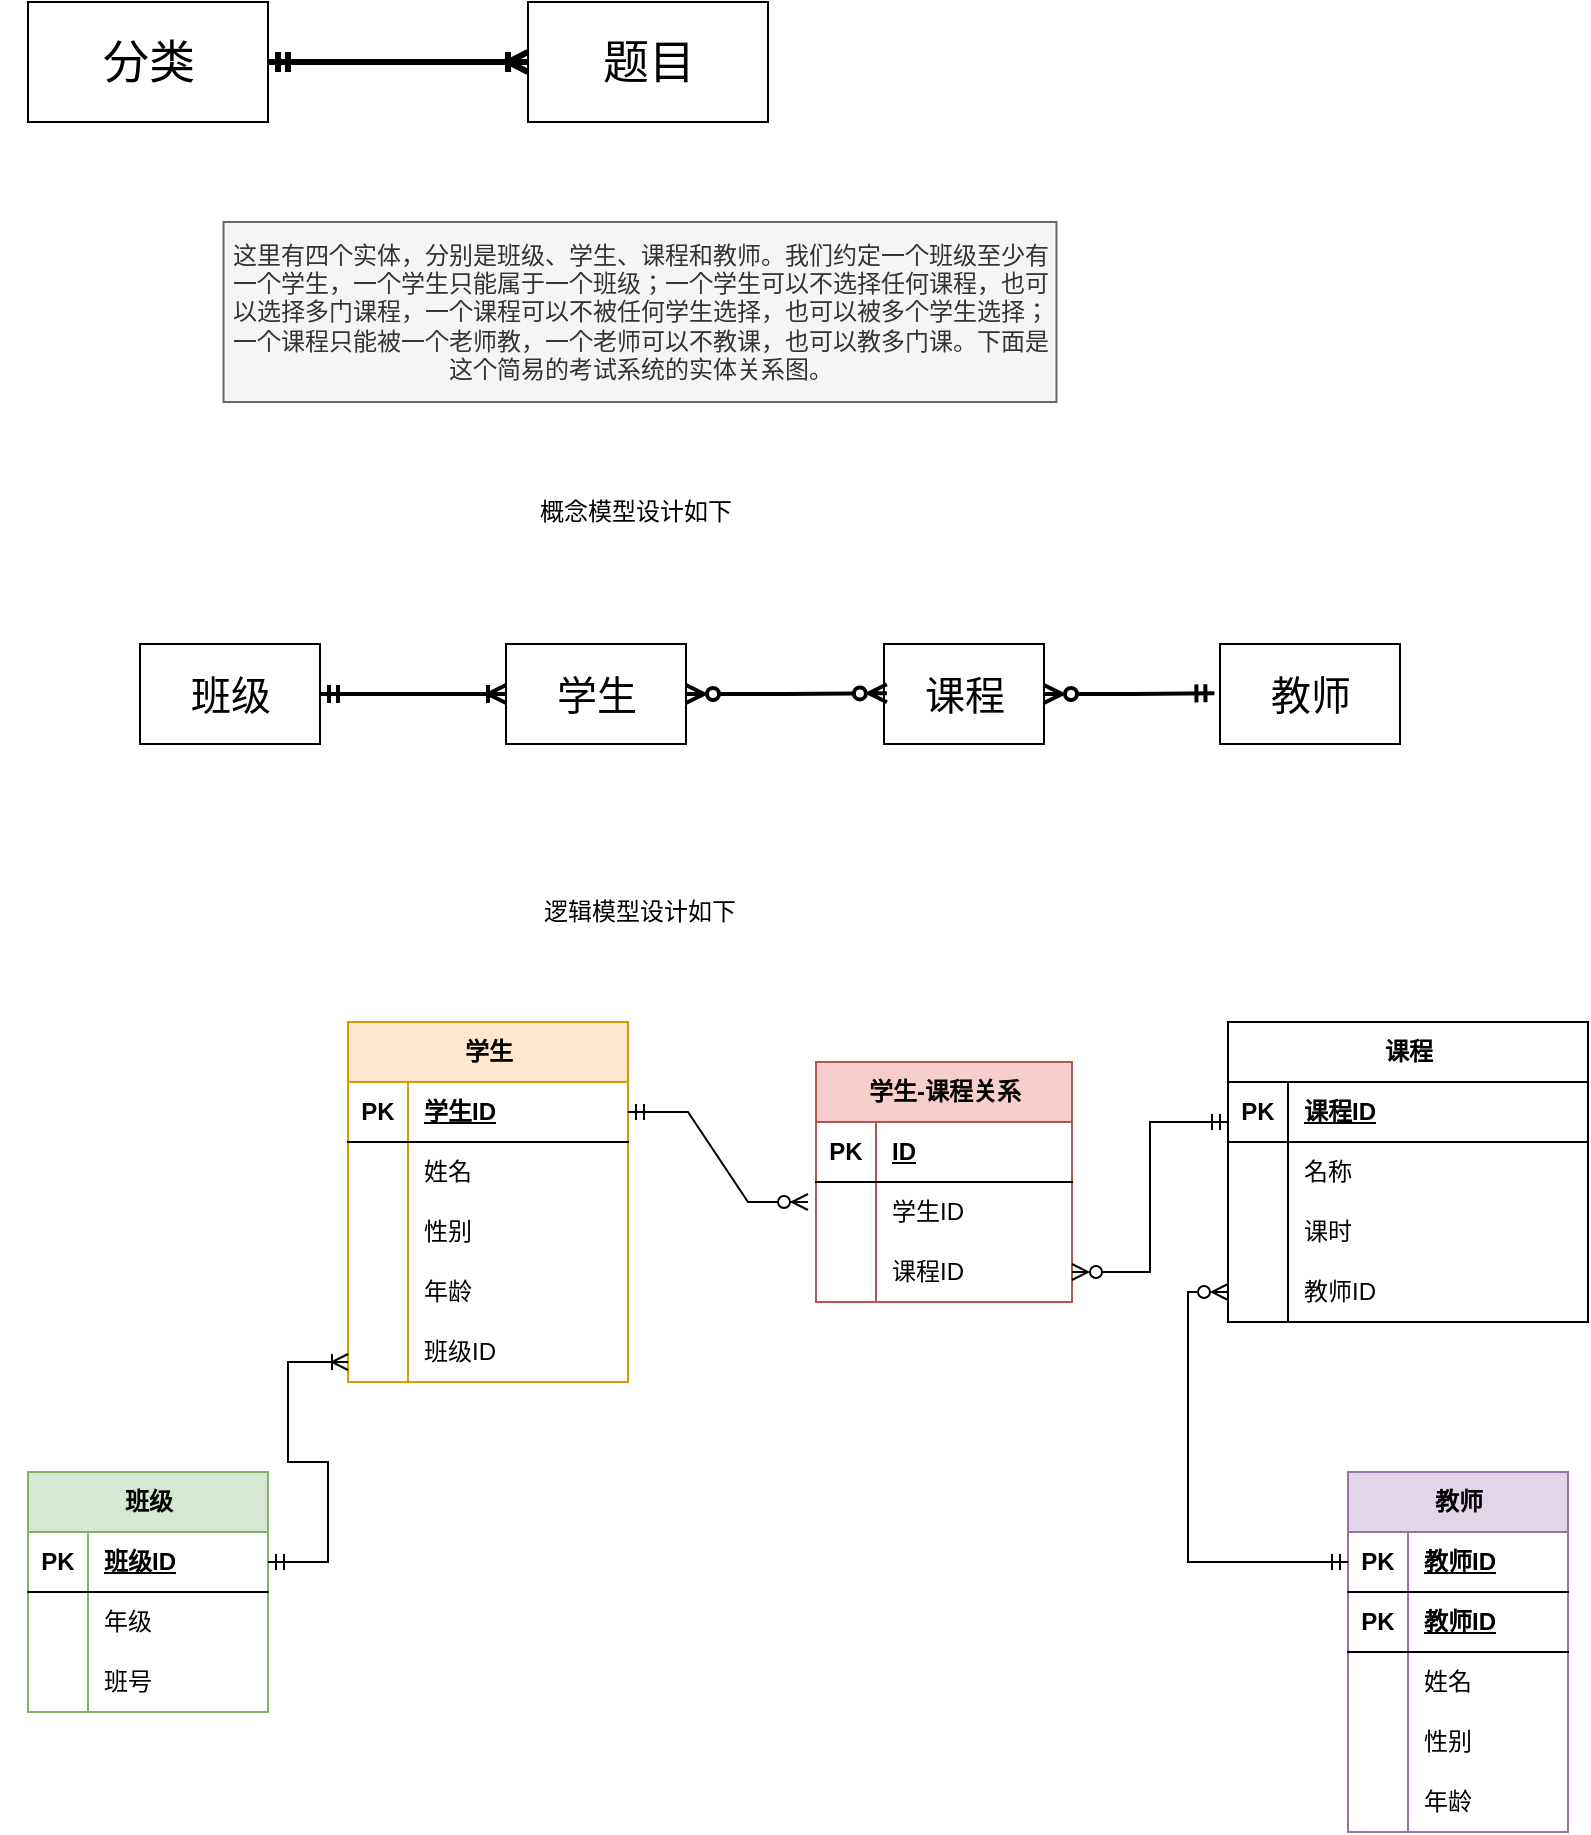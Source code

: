 <mxfile version="28.2.8">
  <diagram name="第 1 页" id="Yhu3xetQBVU9a3tROcGL">
    <mxGraphModel dx="1042" dy="562" grid="1" gridSize="10" guides="1" tooltips="1" connect="1" arrows="1" fold="1" page="1" pageScale="1" pageWidth="827" pageHeight="1169" math="0" shadow="0">
      <root>
        <mxCell id="0" />
        <mxCell id="1" parent="0" />
        <mxCell id="HapbkWzfYnDLP8G77Lei-10" value="&lt;font style=&quot;font-size: 23px;&quot;&gt;分类&lt;/font&gt;" style="verticalLabelPosition=middle;verticalAlign=middle;html=1;shape=mxgraph.basic.rect;fillColor2=none;strokeWidth=1;size=20;indent=5;labelPosition=center;align=center;" parent="1" vertex="1">
          <mxGeometry x="24" y="10" width="120" height="60" as="geometry" />
        </mxCell>
        <mxCell id="HapbkWzfYnDLP8G77Lei-11" value="&lt;font style=&quot;font-size: 23px;&quot;&gt;题目&lt;/font&gt;" style="verticalLabelPosition=middle;verticalAlign=middle;html=1;shape=mxgraph.basic.rect;fillColor2=none;strokeWidth=1;size=20;indent=5;labelPosition=center;align=center;" parent="1" vertex="1">
          <mxGeometry x="274" y="10" width="120" height="60" as="geometry" />
        </mxCell>
        <mxCell id="HapbkWzfYnDLP8G77Lei-12" style="edgeStyle=orthogonalEdgeStyle;rounded=0;orthogonalLoop=1;jettySize=auto;html=1;endArrow=ERoneToMany;endFill=0;startArrow=ERmandOne;startFill=0;strokeWidth=3;" parent="1" source="HapbkWzfYnDLP8G77Lei-10" edge="1">
          <mxGeometry relative="1" as="geometry">
            <mxPoint x="274" y="40" as="targetPoint" />
          </mxGeometry>
        </mxCell>
        <mxCell id="9ZPH2fW1uhlSwfgboOHO-2" value="" style="group" parent="1" vertex="1" connectable="0">
          <mxGeometry x="10" y="120" width="640" height="180" as="geometry" />
        </mxCell>
        <mxCell id="9ZPH2fW1uhlSwfgboOHO-1" value="&lt;div style=&quot;--en-clipboard:true;--en-pm-slice:1 1 [&amp;quot;blockquote&amp;quot;,null];&quot;&gt;这里有四个实体，分别是班级、学生、课程和教师。我们约定一个班级至少有一个学生，一个学生只能属于一个班级；一个学生可以不选择任何课程，也可以选择多门课程，一个课程可以不被任何学生选择，也可以被多个学生选择；一个课程只能被一个老师教，一个老师可以不教课，也可以教多门课。下面是这个简易的考试系统的实体关系图。&lt;/div&gt;" style="text;html=1;align=center;verticalAlign=middle;whiteSpace=wrap;rounded=0;fillColor=#f5f5f5;fontColor=#333333;strokeColor=#666666;" parent="9ZPH2fW1uhlSwfgboOHO-2" vertex="1">
          <mxGeometry x="111.746" width="416.508" height="90.0" as="geometry" />
        </mxCell>
        <mxCell id="ruaAY6mXgwc0nzAzff4a-1" value="概念模型设计如下" style="text;html=1;whiteSpace=wrap;strokeColor=none;fillColor=none;align=center;verticalAlign=middle;rounded=0;" vertex="1" parent="9ZPH2fW1uhlSwfgboOHO-2">
          <mxGeometry x="228" y="130" width="180" height="30" as="geometry" />
        </mxCell>
        <mxCell id="9ZPH2fW1uhlSwfgboOHO-3" value="" style="group" parent="1" vertex="1" connectable="0">
          <mxGeometry x="24" y="520" width="780" height="405" as="geometry" />
        </mxCell>
        <mxCell id="HapbkWzfYnDLP8G77Lei-13" value="班级" style="shape=table;startSize=30;container=1;collapsible=1;childLayout=tableLayout;fixedRows=1;rowLines=0;fontStyle=1;align=center;resizeLast=1;html=1;fillColor=#d5e8d4;strokeColor=#82b366;" parent="9ZPH2fW1uhlSwfgboOHO-3" vertex="1">
          <mxGeometry y="225" width="120" height="120" as="geometry">
            <mxRectangle x="20" y="410" width="60" height="30" as="alternateBounds" />
          </mxGeometry>
        </mxCell>
        <mxCell id="HapbkWzfYnDLP8G77Lei-14" value="" style="shape=tableRow;horizontal=0;startSize=0;swimlaneHead=0;swimlaneBody=0;fillColor=none;collapsible=0;dropTarget=0;points=[[0,0.5],[1,0.5]];portConstraint=eastwest;top=0;left=0;right=0;bottom=1;" parent="HapbkWzfYnDLP8G77Lei-13" vertex="1">
          <mxGeometry y="30" width="120" height="30" as="geometry" />
        </mxCell>
        <mxCell id="HapbkWzfYnDLP8G77Lei-15" value="PK" style="shape=partialRectangle;connectable=0;fillColor=none;top=0;left=0;bottom=0;right=0;fontStyle=1;overflow=hidden;whiteSpace=wrap;html=1;" parent="HapbkWzfYnDLP8G77Lei-14" vertex="1">
          <mxGeometry width="30" height="30" as="geometry">
            <mxRectangle width="30" height="30" as="alternateBounds" />
          </mxGeometry>
        </mxCell>
        <mxCell id="HapbkWzfYnDLP8G77Lei-16" value="班级ID" style="shape=partialRectangle;connectable=0;fillColor=none;top=0;left=0;bottom=0;right=0;align=left;spacingLeft=6;fontStyle=5;overflow=hidden;whiteSpace=wrap;html=1;" parent="HapbkWzfYnDLP8G77Lei-14" vertex="1">
          <mxGeometry x="30" width="90" height="30" as="geometry">
            <mxRectangle width="90" height="30" as="alternateBounds" />
          </mxGeometry>
        </mxCell>
        <mxCell id="HapbkWzfYnDLP8G77Lei-17" value="" style="shape=tableRow;horizontal=0;startSize=0;swimlaneHead=0;swimlaneBody=0;fillColor=none;collapsible=0;dropTarget=0;points=[[0,0.5],[1,0.5]];portConstraint=eastwest;top=0;left=0;right=0;bottom=0;" parent="HapbkWzfYnDLP8G77Lei-13" vertex="1">
          <mxGeometry y="60" width="120" height="30" as="geometry" />
        </mxCell>
        <mxCell id="HapbkWzfYnDLP8G77Lei-18" value="" style="shape=partialRectangle;connectable=0;fillColor=none;top=0;left=0;bottom=0;right=0;editable=1;overflow=hidden;whiteSpace=wrap;html=1;" parent="HapbkWzfYnDLP8G77Lei-17" vertex="1">
          <mxGeometry width="30" height="30" as="geometry">
            <mxRectangle width="30" height="30" as="alternateBounds" />
          </mxGeometry>
        </mxCell>
        <mxCell id="HapbkWzfYnDLP8G77Lei-19" value="年级" style="shape=partialRectangle;connectable=0;fillColor=none;top=0;left=0;bottom=0;right=0;align=left;spacingLeft=6;overflow=hidden;whiteSpace=wrap;html=1;" parent="HapbkWzfYnDLP8G77Lei-17" vertex="1">
          <mxGeometry x="30" width="90" height="30" as="geometry">
            <mxRectangle width="90" height="30" as="alternateBounds" />
          </mxGeometry>
        </mxCell>
        <mxCell id="HapbkWzfYnDLP8G77Lei-26" style="shape=tableRow;horizontal=0;startSize=0;swimlaneHead=0;swimlaneBody=0;fillColor=none;collapsible=0;dropTarget=0;points=[[0,0.5],[1,0.5]];portConstraint=eastwest;top=0;left=0;right=0;bottom=0;" parent="HapbkWzfYnDLP8G77Lei-13" vertex="1">
          <mxGeometry y="90" width="120" height="30" as="geometry" />
        </mxCell>
        <mxCell id="HapbkWzfYnDLP8G77Lei-27" style="shape=partialRectangle;connectable=0;fillColor=none;top=0;left=0;bottom=0;right=0;editable=1;overflow=hidden;whiteSpace=wrap;html=1;" parent="HapbkWzfYnDLP8G77Lei-26" vertex="1">
          <mxGeometry width="30" height="30" as="geometry">
            <mxRectangle width="30" height="30" as="alternateBounds" />
          </mxGeometry>
        </mxCell>
        <mxCell id="HapbkWzfYnDLP8G77Lei-28" value="班号" style="shape=partialRectangle;connectable=0;fillColor=none;top=0;left=0;bottom=0;right=0;align=left;spacingLeft=6;overflow=hidden;whiteSpace=wrap;html=1;" parent="HapbkWzfYnDLP8G77Lei-26" vertex="1">
          <mxGeometry x="30" width="90" height="30" as="geometry">
            <mxRectangle width="90" height="30" as="alternateBounds" />
          </mxGeometry>
        </mxCell>
        <mxCell id="HapbkWzfYnDLP8G77Lei-29" value="学生" style="shape=table;startSize=30;container=1;collapsible=1;childLayout=tableLayout;fixedRows=1;rowLines=0;fontStyle=1;align=center;resizeLast=1;html=1;fillColor=#ffe6cc;strokeColor=#d79b00;" parent="9ZPH2fW1uhlSwfgboOHO-3" vertex="1">
          <mxGeometry x="160" width="140" height="180" as="geometry" />
        </mxCell>
        <mxCell id="HapbkWzfYnDLP8G77Lei-30" value="" style="shape=tableRow;horizontal=0;startSize=0;swimlaneHead=0;swimlaneBody=0;fillColor=none;collapsible=0;dropTarget=0;points=[[0,0.5],[1,0.5]];portConstraint=eastwest;top=0;left=0;right=0;bottom=1;" parent="HapbkWzfYnDLP8G77Lei-29" vertex="1">
          <mxGeometry y="30" width="140" height="30" as="geometry" />
        </mxCell>
        <mxCell id="HapbkWzfYnDLP8G77Lei-31" value="PK" style="shape=partialRectangle;connectable=0;fillColor=none;top=0;left=0;bottom=0;right=0;fontStyle=1;overflow=hidden;whiteSpace=wrap;html=1;" parent="HapbkWzfYnDLP8G77Lei-30" vertex="1">
          <mxGeometry width="30" height="30" as="geometry">
            <mxRectangle width="30" height="30" as="alternateBounds" />
          </mxGeometry>
        </mxCell>
        <mxCell id="HapbkWzfYnDLP8G77Lei-32" value="学生ID" style="shape=partialRectangle;connectable=0;fillColor=none;top=0;left=0;bottom=0;right=0;align=left;spacingLeft=6;fontStyle=5;overflow=hidden;whiteSpace=wrap;html=1;" parent="HapbkWzfYnDLP8G77Lei-30" vertex="1">
          <mxGeometry x="30" width="110" height="30" as="geometry">
            <mxRectangle width="110" height="30" as="alternateBounds" />
          </mxGeometry>
        </mxCell>
        <mxCell id="HapbkWzfYnDLP8G77Lei-33" value="" style="shape=tableRow;horizontal=0;startSize=0;swimlaneHead=0;swimlaneBody=0;fillColor=none;collapsible=0;dropTarget=0;points=[[0,0.5],[1,0.5]];portConstraint=eastwest;top=0;left=0;right=0;bottom=0;" parent="HapbkWzfYnDLP8G77Lei-29" vertex="1">
          <mxGeometry y="60" width="140" height="30" as="geometry" />
        </mxCell>
        <mxCell id="HapbkWzfYnDLP8G77Lei-34" value="" style="shape=partialRectangle;connectable=0;fillColor=none;top=0;left=0;bottom=0;right=0;editable=1;overflow=hidden;whiteSpace=wrap;html=1;" parent="HapbkWzfYnDLP8G77Lei-33" vertex="1">
          <mxGeometry width="30" height="30" as="geometry">
            <mxRectangle width="30" height="30" as="alternateBounds" />
          </mxGeometry>
        </mxCell>
        <mxCell id="HapbkWzfYnDLP8G77Lei-35" value="姓名" style="shape=partialRectangle;connectable=0;fillColor=none;top=0;left=0;bottom=0;right=0;align=left;spacingLeft=6;overflow=hidden;whiteSpace=wrap;html=1;" parent="HapbkWzfYnDLP8G77Lei-33" vertex="1">
          <mxGeometry x="30" width="110" height="30" as="geometry">
            <mxRectangle width="110" height="30" as="alternateBounds" />
          </mxGeometry>
        </mxCell>
        <mxCell id="HapbkWzfYnDLP8G77Lei-36" value="" style="shape=tableRow;horizontal=0;startSize=0;swimlaneHead=0;swimlaneBody=0;fillColor=none;collapsible=0;dropTarget=0;points=[[0,0.5],[1,0.5]];portConstraint=eastwest;top=0;left=0;right=0;bottom=0;" parent="HapbkWzfYnDLP8G77Lei-29" vertex="1">
          <mxGeometry y="90" width="140" height="30" as="geometry" />
        </mxCell>
        <mxCell id="HapbkWzfYnDLP8G77Lei-37" value="" style="shape=partialRectangle;connectable=0;fillColor=none;top=0;left=0;bottom=0;right=0;editable=1;overflow=hidden;whiteSpace=wrap;html=1;" parent="HapbkWzfYnDLP8G77Lei-36" vertex="1">
          <mxGeometry width="30" height="30" as="geometry">
            <mxRectangle width="30" height="30" as="alternateBounds" />
          </mxGeometry>
        </mxCell>
        <mxCell id="HapbkWzfYnDLP8G77Lei-38" value="性别" style="shape=partialRectangle;connectable=0;fillColor=none;top=0;left=0;bottom=0;right=0;align=left;spacingLeft=6;overflow=hidden;whiteSpace=wrap;html=1;" parent="HapbkWzfYnDLP8G77Lei-36" vertex="1">
          <mxGeometry x="30" width="110" height="30" as="geometry">
            <mxRectangle width="110" height="30" as="alternateBounds" />
          </mxGeometry>
        </mxCell>
        <mxCell id="HapbkWzfYnDLP8G77Lei-39" value="" style="shape=tableRow;horizontal=0;startSize=0;swimlaneHead=0;swimlaneBody=0;fillColor=none;collapsible=0;dropTarget=0;points=[[0,0.5],[1,0.5]];portConstraint=eastwest;top=0;left=0;right=0;bottom=0;" parent="HapbkWzfYnDLP8G77Lei-29" vertex="1">
          <mxGeometry y="120" width="140" height="30" as="geometry" />
        </mxCell>
        <mxCell id="HapbkWzfYnDLP8G77Lei-40" value="" style="shape=partialRectangle;connectable=0;fillColor=none;top=0;left=0;bottom=0;right=0;editable=1;overflow=hidden;whiteSpace=wrap;html=1;" parent="HapbkWzfYnDLP8G77Lei-39" vertex="1">
          <mxGeometry width="30" height="30" as="geometry">
            <mxRectangle width="30" height="30" as="alternateBounds" />
          </mxGeometry>
        </mxCell>
        <mxCell id="HapbkWzfYnDLP8G77Lei-41" value="年龄" style="shape=partialRectangle;connectable=0;fillColor=none;top=0;left=0;bottom=0;right=0;align=left;spacingLeft=6;overflow=hidden;whiteSpace=wrap;html=1;" parent="HapbkWzfYnDLP8G77Lei-39" vertex="1">
          <mxGeometry x="30" width="110" height="30" as="geometry">
            <mxRectangle width="110" height="30" as="alternateBounds" />
          </mxGeometry>
        </mxCell>
        <mxCell id="HapbkWzfYnDLP8G77Lei-42" style="shape=tableRow;horizontal=0;startSize=0;swimlaneHead=0;swimlaneBody=0;fillColor=none;collapsible=0;dropTarget=0;points=[[0,0.5],[1,0.5]];portConstraint=eastwest;top=0;left=0;right=0;bottom=0;" parent="HapbkWzfYnDLP8G77Lei-29" vertex="1">
          <mxGeometry y="150" width="140" height="30" as="geometry" />
        </mxCell>
        <mxCell id="HapbkWzfYnDLP8G77Lei-43" style="shape=partialRectangle;connectable=0;fillColor=none;top=0;left=0;bottom=0;right=0;editable=1;overflow=hidden;whiteSpace=wrap;html=1;" parent="HapbkWzfYnDLP8G77Lei-42" vertex="1">
          <mxGeometry width="30" height="30" as="geometry">
            <mxRectangle width="30" height="30" as="alternateBounds" />
          </mxGeometry>
        </mxCell>
        <mxCell id="HapbkWzfYnDLP8G77Lei-44" value="班级ID" style="shape=partialRectangle;connectable=0;fillColor=none;top=0;left=0;bottom=0;right=0;align=left;spacingLeft=6;overflow=hidden;whiteSpace=wrap;html=1;" parent="HapbkWzfYnDLP8G77Lei-42" vertex="1">
          <mxGeometry x="30" width="110" height="30" as="geometry">
            <mxRectangle width="110" height="30" as="alternateBounds" />
          </mxGeometry>
        </mxCell>
        <mxCell id="HapbkWzfYnDLP8G77Lei-49" value="" style="edgeStyle=entityRelationEdgeStyle;fontSize=12;html=1;endArrow=ERoneToMany;startArrow=ERmandOne;rounded=0;entryX=0;entryY=0.5;entryDx=0;entryDy=0;exitX=1;exitY=0.5;exitDx=0;exitDy=0;" parent="9ZPH2fW1uhlSwfgboOHO-3" source="HapbkWzfYnDLP8G77Lei-14" edge="1">
          <mxGeometry width="100" height="100" relative="1" as="geometry">
            <mxPoint x="120" y="395" as="sourcePoint" />
            <mxPoint x="160" y="170" as="targetPoint" />
            <Array as="points">
              <mxPoint x="120" y="345" />
              <mxPoint x="140" y="295" />
            </Array>
          </mxGeometry>
        </mxCell>
        <mxCell id="HapbkWzfYnDLP8G77Lei-51" value="学生-课程关系" style="shape=table;startSize=30;container=1;collapsible=1;childLayout=tableLayout;fixedRows=1;rowLines=0;fontStyle=1;align=center;resizeLast=1;html=1;fillColor=#f8cecc;strokeColor=#b85450;" parent="9ZPH2fW1uhlSwfgboOHO-3" vertex="1">
          <mxGeometry x="394" y="20" width="128" height="120" as="geometry" />
        </mxCell>
        <mxCell id="HapbkWzfYnDLP8G77Lei-52" value="" style="shape=tableRow;horizontal=0;startSize=0;swimlaneHead=0;swimlaneBody=0;fillColor=none;collapsible=0;dropTarget=0;points=[[0,0.5],[1,0.5]];portConstraint=eastwest;top=0;left=0;right=0;bottom=1;" parent="HapbkWzfYnDLP8G77Lei-51" vertex="1">
          <mxGeometry y="30" width="128" height="30" as="geometry" />
        </mxCell>
        <mxCell id="HapbkWzfYnDLP8G77Lei-53" value="PK" style="shape=partialRectangle;connectable=0;fillColor=none;top=0;left=0;bottom=0;right=0;fontStyle=1;overflow=hidden;whiteSpace=wrap;html=1;" parent="HapbkWzfYnDLP8G77Lei-52" vertex="1">
          <mxGeometry width="30" height="30" as="geometry">
            <mxRectangle width="30" height="30" as="alternateBounds" />
          </mxGeometry>
        </mxCell>
        <mxCell id="HapbkWzfYnDLP8G77Lei-54" value="ID" style="shape=partialRectangle;connectable=0;fillColor=none;top=0;left=0;bottom=0;right=0;align=left;spacingLeft=6;fontStyle=5;overflow=hidden;whiteSpace=wrap;html=1;" parent="HapbkWzfYnDLP8G77Lei-52" vertex="1">
          <mxGeometry x="30" width="98" height="30" as="geometry">
            <mxRectangle width="98" height="30" as="alternateBounds" />
          </mxGeometry>
        </mxCell>
        <mxCell id="HapbkWzfYnDLP8G77Lei-55" value="" style="shape=tableRow;horizontal=0;startSize=0;swimlaneHead=0;swimlaneBody=0;fillColor=none;collapsible=0;dropTarget=0;points=[[0,0.5],[1,0.5]];portConstraint=eastwest;top=0;left=0;right=0;bottom=0;" parent="HapbkWzfYnDLP8G77Lei-51" vertex="1">
          <mxGeometry y="60" width="128" height="30" as="geometry" />
        </mxCell>
        <mxCell id="HapbkWzfYnDLP8G77Lei-56" value="" style="shape=partialRectangle;connectable=0;fillColor=none;top=0;left=0;bottom=0;right=0;editable=1;overflow=hidden;whiteSpace=wrap;html=1;" parent="HapbkWzfYnDLP8G77Lei-55" vertex="1">
          <mxGeometry width="30" height="30" as="geometry">
            <mxRectangle width="30" height="30" as="alternateBounds" />
          </mxGeometry>
        </mxCell>
        <mxCell id="HapbkWzfYnDLP8G77Lei-57" value="学生ID" style="shape=partialRectangle;connectable=0;fillColor=none;top=0;left=0;bottom=0;right=0;align=left;spacingLeft=6;overflow=hidden;whiteSpace=wrap;html=1;" parent="HapbkWzfYnDLP8G77Lei-55" vertex="1">
          <mxGeometry x="30" width="98" height="30" as="geometry">
            <mxRectangle width="98" height="30" as="alternateBounds" />
          </mxGeometry>
        </mxCell>
        <mxCell id="HapbkWzfYnDLP8G77Lei-58" value="" style="shape=tableRow;horizontal=0;startSize=0;swimlaneHead=0;swimlaneBody=0;fillColor=none;collapsible=0;dropTarget=0;points=[[0,0.5],[1,0.5]];portConstraint=eastwest;top=0;left=0;right=0;bottom=0;" parent="HapbkWzfYnDLP8G77Lei-51" vertex="1">
          <mxGeometry y="90" width="128" height="30" as="geometry" />
        </mxCell>
        <mxCell id="HapbkWzfYnDLP8G77Lei-59" value="" style="shape=partialRectangle;connectable=0;fillColor=none;top=0;left=0;bottom=0;right=0;editable=1;overflow=hidden;whiteSpace=wrap;html=1;" parent="HapbkWzfYnDLP8G77Lei-58" vertex="1">
          <mxGeometry width="30" height="30" as="geometry">
            <mxRectangle width="30" height="30" as="alternateBounds" />
          </mxGeometry>
        </mxCell>
        <mxCell id="HapbkWzfYnDLP8G77Lei-60" value="课程ID" style="shape=partialRectangle;connectable=0;fillColor=none;top=0;left=0;bottom=0;right=0;align=left;spacingLeft=6;overflow=hidden;whiteSpace=wrap;html=1;" parent="HapbkWzfYnDLP8G77Lei-58" vertex="1">
          <mxGeometry x="30" width="98" height="30" as="geometry">
            <mxRectangle width="98" height="30" as="alternateBounds" />
          </mxGeometry>
        </mxCell>
        <mxCell id="HapbkWzfYnDLP8G77Lei-64" value="" style="edgeStyle=entityRelationEdgeStyle;fontSize=12;html=1;endArrow=ERzeroToMany;startArrow=ERmandOne;rounded=0;exitX=1;exitY=0.5;exitDx=0;exitDy=0;" parent="9ZPH2fW1uhlSwfgboOHO-3" source="HapbkWzfYnDLP8G77Lei-30" edge="1">
          <mxGeometry width="100" height="100" relative="1" as="geometry">
            <mxPoint x="290" y="190" as="sourcePoint" />
            <mxPoint x="390" y="90" as="targetPoint" />
          </mxGeometry>
        </mxCell>
        <mxCell id="HapbkWzfYnDLP8G77Lei-65" value="课程" style="shape=table;startSize=30;container=1;collapsible=1;childLayout=tableLayout;fixedRows=1;rowLines=0;fontStyle=1;align=center;resizeLast=1;html=1;" parent="9ZPH2fW1uhlSwfgboOHO-3" vertex="1">
          <mxGeometry x="600" width="180" height="150" as="geometry" />
        </mxCell>
        <mxCell id="HapbkWzfYnDLP8G77Lei-66" value="" style="shape=tableRow;horizontal=0;startSize=0;swimlaneHead=0;swimlaneBody=0;fillColor=none;collapsible=0;dropTarget=0;points=[[0,0.5],[1,0.5]];portConstraint=eastwest;top=0;left=0;right=0;bottom=1;" parent="HapbkWzfYnDLP8G77Lei-65" vertex="1">
          <mxGeometry y="30" width="180" height="30" as="geometry" />
        </mxCell>
        <mxCell id="HapbkWzfYnDLP8G77Lei-67" value="PK" style="shape=partialRectangle;connectable=0;fillColor=none;top=0;left=0;bottom=0;right=0;fontStyle=1;overflow=hidden;whiteSpace=wrap;html=1;" parent="HapbkWzfYnDLP8G77Lei-66" vertex="1">
          <mxGeometry width="30" height="30" as="geometry">
            <mxRectangle width="30" height="30" as="alternateBounds" />
          </mxGeometry>
        </mxCell>
        <mxCell id="HapbkWzfYnDLP8G77Lei-68" value="课程ID" style="shape=partialRectangle;connectable=0;fillColor=none;top=0;left=0;bottom=0;right=0;align=left;spacingLeft=6;fontStyle=5;overflow=hidden;whiteSpace=wrap;html=1;" parent="HapbkWzfYnDLP8G77Lei-66" vertex="1">
          <mxGeometry x="30" width="150" height="30" as="geometry">
            <mxRectangle width="150" height="30" as="alternateBounds" />
          </mxGeometry>
        </mxCell>
        <mxCell id="HapbkWzfYnDLP8G77Lei-69" value="" style="shape=tableRow;horizontal=0;startSize=0;swimlaneHead=0;swimlaneBody=0;fillColor=none;collapsible=0;dropTarget=0;points=[[0,0.5],[1,0.5]];portConstraint=eastwest;top=0;left=0;right=0;bottom=0;" parent="HapbkWzfYnDLP8G77Lei-65" vertex="1">
          <mxGeometry y="60" width="180" height="30" as="geometry" />
        </mxCell>
        <mxCell id="HapbkWzfYnDLP8G77Lei-70" value="" style="shape=partialRectangle;connectable=0;fillColor=none;top=0;left=0;bottom=0;right=0;editable=1;overflow=hidden;whiteSpace=wrap;html=1;" parent="HapbkWzfYnDLP8G77Lei-69" vertex="1">
          <mxGeometry width="30" height="30" as="geometry">
            <mxRectangle width="30" height="30" as="alternateBounds" />
          </mxGeometry>
        </mxCell>
        <mxCell id="HapbkWzfYnDLP8G77Lei-71" value="名称" style="shape=partialRectangle;connectable=0;fillColor=none;top=0;left=0;bottom=0;right=0;align=left;spacingLeft=6;overflow=hidden;whiteSpace=wrap;html=1;" parent="HapbkWzfYnDLP8G77Lei-69" vertex="1">
          <mxGeometry x="30" width="150" height="30" as="geometry">
            <mxRectangle width="150" height="30" as="alternateBounds" />
          </mxGeometry>
        </mxCell>
        <mxCell id="HapbkWzfYnDLP8G77Lei-72" value="" style="shape=tableRow;horizontal=0;startSize=0;swimlaneHead=0;swimlaneBody=0;fillColor=none;collapsible=0;dropTarget=0;points=[[0,0.5],[1,0.5]];portConstraint=eastwest;top=0;left=0;right=0;bottom=0;" parent="HapbkWzfYnDLP8G77Lei-65" vertex="1">
          <mxGeometry y="90" width="180" height="30" as="geometry" />
        </mxCell>
        <mxCell id="HapbkWzfYnDLP8G77Lei-73" value="" style="shape=partialRectangle;connectable=0;fillColor=none;top=0;left=0;bottom=0;right=0;editable=1;overflow=hidden;whiteSpace=wrap;html=1;" parent="HapbkWzfYnDLP8G77Lei-72" vertex="1">
          <mxGeometry width="30" height="30" as="geometry">
            <mxRectangle width="30" height="30" as="alternateBounds" />
          </mxGeometry>
        </mxCell>
        <mxCell id="HapbkWzfYnDLP8G77Lei-74" value="课时" style="shape=partialRectangle;connectable=0;fillColor=none;top=0;left=0;bottom=0;right=0;align=left;spacingLeft=6;overflow=hidden;whiteSpace=wrap;html=1;" parent="HapbkWzfYnDLP8G77Lei-72" vertex="1">
          <mxGeometry x="30" width="150" height="30" as="geometry">
            <mxRectangle width="150" height="30" as="alternateBounds" />
          </mxGeometry>
        </mxCell>
        <mxCell id="HapbkWzfYnDLP8G77Lei-75" value="" style="shape=tableRow;horizontal=0;startSize=0;swimlaneHead=0;swimlaneBody=0;fillColor=none;collapsible=0;dropTarget=0;points=[[0,0.5],[1,0.5]];portConstraint=eastwest;top=0;left=0;right=0;bottom=0;" parent="HapbkWzfYnDLP8G77Lei-65" vertex="1">
          <mxGeometry y="120" width="180" height="30" as="geometry" />
        </mxCell>
        <mxCell id="HapbkWzfYnDLP8G77Lei-76" value="" style="shape=partialRectangle;connectable=0;fillColor=none;top=0;left=0;bottom=0;right=0;editable=1;overflow=hidden;whiteSpace=wrap;html=1;" parent="HapbkWzfYnDLP8G77Lei-75" vertex="1">
          <mxGeometry width="30" height="30" as="geometry">
            <mxRectangle width="30" height="30" as="alternateBounds" />
          </mxGeometry>
        </mxCell>
        <mxCell id="HapbkWzfYnDLP8G77Lei-77" value="教师ID" style="shape=partialRectangle;connectable=0;fillColor=none;top=0;left=0;bottom=0;right=0;align=left;spacingLeft=6;overflow=hidden;whiteSpace=wrap;html=1;" parent="HapbkWzfYnDLP8G77Lei-75" vertex="1">
          <mxGeometry x="30" width="150" height="30" as="geometry">
            <mxRectangle width="150" height="30" as="alternateBounds" />
          </mxGeometry>
        </mxCell>
        <mxCell id="HapbkWzfYnDLP8G77Lei-79" style="edgeStyle=orthogonalEdgeStyle;rounded=0;orthogonalLoop=1;jettySize=auto;html=1;entryX=0;entryY=0.667;entryDx=0;entryDy=0;entryPerimeter=0;startArrow=ERzeroToMany;startFill=0;exitX=1;exitY=0.5;exitDx=0;exitDy=0;endArrow=ERmandOne;endFill=0;" parent="9ZPH2fW1uhlSwfgboOHO-3" source="HapbkWzfYnDLP8G77Lei-58" target="HapbkWzfYnDLP8G77Lei-66" edge="1">
          <mxGeometry relative="1" as="geometry" />
        </mxCell>
        <mxCell id="HapbkWzfYnDLP8G77Lei-80" value="教师" style="shape=table;startSize=30;container=1;collapsible=1;childLayout=tableLayout;fixedRows=1;rowLines=0;fontStyle=1;align=center;resizeLast=1;html=1;fillColor=#e1d5e7;strokeColor=#9673a6;" parent="9ZPH2fW1uhlSwfgboOHO-3" vertex="1">
          <mxGeometry x="660" y="225" width="110" height="180" as="geometry">
            <mxRectangle x="660" y="225" width="60" height="30" as="alternateBounds" />
          </mxGeometry>
        </mxCell>
        <mxCell id="HapbkWzfYnDLP8G77Lei-94" value="" style="shape=tableRow;horizontal=0;startSize=0;swimlaneHead=0;swimlaneBody=0;fillColor=none;collapsible=0;dropTarget=0;points=[[0,0.5],[1,0.5]];portConstraint=eastwest;top=0;left=0;right=0;bottom=1;" parent="HapbkWzfYnDLP8G77Lei-80" vertex="1">
          <mxGeometry y="30" width="110" height="30" as="geometry" />
        </mxCell>
        <mxCell id="HapbkWzfYnDLP8G77Lei-95" value="PK" style="shape=partialRectangle;connectable=0;fillColor=none;top=0;left=0;bottom=0;right=0;fontStyle=1;overflow=hidden;whiteSpace=wrap;html=1;" parent="HapbkWzfYnDLP8G77Lei-94" vertex="1">
          <mxGeometry width="30" height="30" as="geometry">
            <mxRectangle width="30" height="30" as="alternateBounds" />
          </mxGeometry>
        </mxCell>
        <mxCell id="HapbkWzfYnDLP8G77Lei-96" value="教师ID" style="shape=partialRectangle;connectable=0;fillColor=none;top=0;left=0;bottom=0;right=0;align=left;spacingLeft=6;fontStyle=5;overflow=hidden;whiteSpace=wrap;html=1;" parent="HapbkWzfYnDLP8G77Lei-94" vertex="1">
          <mxGeometry x="30" width="80" height="30" as="geometry">
            <mxRectangle width="80" height="30" as="alternateBounds" />
          </mxGeometry>
        </mxCell>
        <mxCell id="HapbkWzfYnDLP8G77Lei-81" value="" style="shape=tableRow;horizontal=0;startSize=0;swimlaneHead=0;swimlaneBody=0;fillColor=none;collapsible=0;dropTarget=0;points=[[0,0.5],[1,0.5]];portConstraint=eastwest;top=0;left=0;right=0;bottom=1;" parent="HapbkWzfYnDLP8G77Lei-80" vertex="1">
          <mxGeometry y="60" width="110" height="30" as="geometry" />
        </mxCell>
        <mxCell id="HapbkWzfYnDLP8G77Lei-82" value="PK" style="shape=partialRectangle;connectable=0;fillColor=none;top=0;left=0;bottom=0;right=0;fontStyle=1;overflow=hidden;whiteSpace=wrap;html=1;" parent="HapbkWzfYnDLP8G77Lei-81" vertex="1">
          <mxGeometry width="30" height="30" as="geometry">
            <mxRectangle width="30" height="30" as="alternateBounds" />
          </mxGeometry>
        </mxCell>
        <mxCell id="HapbkWzfYnDLP8G77Lei-83" value="教师ID" style="shape=partialRectangle;connectable=0;fillColor=none;top=0;left=0;bottom=0;right=0;align=left;spacingLeft=6;fontStyle=5;overflow=hidden;whiteSpace=wrap;html=1;" parent="HapbkWzfYnDLP8G77Lei-81" vertex="1">
          <mxGeometry x="30" width="80" height="30" as="geometry">
            <mxRectangle width="80" height="30" as="alternateBounds" />
          </mxGeometry>
        </mxCell>
        <mxCell id="HapbkWzfYnDLP8G77Lei-84" value="" style="shape=tableRow;horizontal=0;startSize=0;swimlaneHead=0;swimlaneBody=0;fillColor=none;collapsible=0;dropTarget=0;points=[[0,0.5],[1,0.5]];portConstraint=eastwest;top=0;left=0;right=0;bottom=0;" parent="HapbkWzfYnDLP8G77Lei-80" vertex="1">
          <mxGeometry y="90" width="110" height="30" as="geometry" />
        </mxCell>
        <mxCell id="HapbkWzfYnDLP8G77Lei-85" value="" style="shape=partialRectangle;connectable=0;fillColor=none;top=0;left=0;bottom=0;right=0;editable=1;overflow=hidden;whiteSpace=wrap;html=1;" parent="HapbkWzfYnDLP8G77Lei-84" vertex="1">
          <mxGeometry width="30" height="30" as="geometry">
            <mxRectangle width="30" height="30" as="alternateBounds" />
          </mxGeometry>
        </mxCell>
        <mxCell id="HapbkWzfYnDLP8G77Lei-86" value="姓名" style="shape=partialRectangle;connectable=0;fillColor=none;top=0;left=0;bottom=0;right=0;align=left;spacingLeft=6;overflow=hidden;whiteSpace=wrap;html=1;" parent="HapbkWzfYnDLP8G77Lei-84" vertex="1">
          <mxGeometry x="30" width="80" height="30" as="geometry">
            <mxRectangle width="80" height="30" as="alternateBounds" />
          </mxGeometry>
        </mxCell>
        <mxCell id="HapbkWzfYnDLP8G77Lei-87" style="shape=tableRow;horizontal=0;startSize=0;swimlaneHead=0;swimlaneBody=0;fillColor=none;collapsible=0;dropTarget=0;points=[[0,0.5],[1,0.5]];portConstraint=eastwest;top=0;left=0;right=0;bottom=0;" parent="HapbkWzfYnDLP8G77Lei-80" vertex="1">
          <mxGeometry y="120" width="110" height="30" as="geometry" />
        </mxCell>
        <mxCell id="HapbkWzfYnDLP8G77Lei-88" style="shape=partialRectangle;connectable=0;fillColor=none;top=0;left=0;bottom=0;right=0;editable=1;overflow=hidden;whiteSpace=wrap;html=1;" parent="HapbkWzfYnDLP8G77Lei-87" vertex="1">
          <mxGeometry width="30" height="30" as="geometry">
            <mxRectangle width="30" height="30" as="alternateBounds" />
          </mxGeometry>
        </mxCell>
        <mxCell id="HapbkWzfYnDLP8G77Lei-89" value="性别" style="shape=partialRectangle;connectable=0;fillColor=none;top=0;left=0;bottom=0;right=0;align=left;spacingLeft=6;overflow=hidden;whiteSpace=wrap;html=1;" parent="HapbkWzfYnDLP8G77Lei-87" vertex="1">
          <mxGeometry x="30" width="80" height="30" as="geometry">
            <mxRectangle width="80" height="30" as="alternateBounds" />
          </mxGeometry>
        </mxCell>
        <mxCell id="HapbkWzfYnDLP8G77Lei-90" style="shape=tableRow;horizontal=0;startSize=0;swimlaneHead=0;swimlaneBody=0;fillColor=none;collapsible=0;dropTarget=0;points=[[0,0.5],[1,0.5]];portConstraint=eastwest;top=0;left=0;right=0;bottom=0;" parent="HapbkWzfYnDLP8G77Lei-80" vertex="1">
          <mxGeometry y="150" width="110" height="30" as="geometry" />
        </mxCell>
        <mxCell id="HapbkWzfYnDLP8G77Lei-91" style="shape=partialRectangle;connectable=0;fillColor=none;top=0;left=0;bottom=0;right=0;editable=1;overflow=hidden;whiteSpace=wrap;html=1;" parent="HapbkWzfYnDLP8G77Lei-90" vertex="1">
          <mxGeometry width="30" height="30" as="geometry">
            <mxRectangle width="30" height="30" as="alternateBounds" />
          </mxGeometry>
        </mxCell>
        <mxCell id="HapbkWzfYnDLP8G77Lei-92" value="年龄" style="shape=partialRectangle;connectable=0;fillColor=none;top=0;left=0;bottom=0;right=0;align=left;spacingLeft=6;overflow=hidden;whiteSpace=wrap;html=1;" parent="HapbkWzfYnDLP8G77Lei-90" vertex="1">
          <mxGeometry x="30" width="80" height="30" as="geometry">
            <mxRectangle width="80" height="30" as="alternateBounds" />
          </mxGeometry>
        </mxCell>
        <mxCell id="HapbkWzfYnDLP8G77Lei-97" style="edgeStyle=orthogonalEdgeStyle;rounded=0;orthogonalLoop=1;jettySize=auto;html=1;entryX=0;entryY=0.5;entryDx=0;entryDy=0;endArrow=ERzeroToMany;endFill=0;startArrow=ERmandOne;startFill=0;" parent="9ZPH2fW1uhlSwfgboOHO-3" source="HapbkWzfYnDLP8G77Lei-94" target="HapbkWzfYnDLP8G77Lei-75" edge="1">
          <mxGeometry relative="1" as="geometry" />
        </mxCell>
        <mxCell id="HapbkWzfYnDLP8G77Lei-1" value="&lt;font style=&quot;font-size: 20px;&quot;&gt;班级&lt;/font&gt;" style="verticalLabelPosition=middle;verticalAlign=middle;html=1;shape=mxgraph.basic.rect;fillColor2=none;strokeWidth=1;size=20;indent=5;labelPosition=center;align=center;" parent="1" vertex="1">
          <mxGeometry x="80" y="331" width="90" height="50" as="geometry" />
        </mxCell>
        <mxCell id="HapbkWzfYnDLP8G77Lei-3" value="&lt;font style=&quot;font-size: 20px;&quot;&gt;课程&lt;/font&gt;" style="verticalLabelPosition=middle;verticalAlign=middle;html=1;shape=mxgraph.basic.rect;fillColor2=none;strokeWidth=1;size=20;indent=5;labelPosition=center;align=center;" parent="1" vertex="1">
          <mxGeometry x="452" y="331" width="80" height="50" as="geometry" />
        </mxCell>
        <mxCell id="HapbkWzfYnDLP8G77Lei-4" value="&lt;font style=&quot;font-size: 20px;&quot;&gt;教师&lt;/font&gt;" style="verticalLabelPosition=middle;verticalAlign=middle;html=1;shape=mxgraph.basic.rect;fillColor2=none;strokeWidth=1;size=12.8;indent=5;labelPosition=center;align=center;" parent="1" vertex="1">
          <mxGeometry x="620" y="331" width="90" height="50" as="geometry" />
        </mxCell>
        <mxCell id="HapbkWzfYnDLP8G77Lei-6" value="" style="edgeStyle=entityRelationEdgeStyle;fontSize=12;html=1;endArrow=ERoneToMany;startArrow=ERmandOne;rounded=0;strokeWidth=2;" parent="1" source="HapbkWzfYnDLP8G77Lei-1" target="HapbkWzfYnDLP8G77Lei-2" edge="1">
          <mxGeometry width="100" height="100" relative="1" as="geometry">
            <mxPoint x="170" y="356" as="sourcePoint" />
            <mxPoint x="311.421" y="356" as="targetPoint" />
          </mxGeometry>
        </mxCell>
        <mxCell id="HapbkWzfYnDLP8G77Lei-2" value="&lt;font style=&quot;font-size: 20px;&quot;&gt;学生&lt;/font&gt;" style="verticalLabelPosition=middle;verticalAlign=middle;html=1;shape=mxgraph.basic.rect;fillColor2=none;strokeWidth=1;size=20;indent=5;labelPosition=center;align=center;" parent="1" vertex="1">
          <mxGeometry x="263" y="331" width="90" height="50" as="geometry" />
        </mxCell>
        <mxCell id="HapbkWzfYnDLP8G77Lei-8" style="edgeStyle=orthogonalEdgeStyle;rounded=0;orthogonalLoop=1;jettySize=auto;html=1;entryX=0.018;entryY=0.492;entryDx=0;entryDy=0;entryPerimeter=0;startArrow=ERzeroToMany;startFill=0;endArrow=ERzeroToMany;endFill=0;strokeWidth=2;" parent="1" source="HapbkWzfYnDLP8G77Lei-2" target="HapbkWzfYnDLP8G77Lei-3" edge="1">
          <mxGeometry relative="1" as="geometry" />
        </mxCell>
        <mxCell id="HapbkWzfYnDLP8G77Lei-9" style="edgeStyle=orthogonalEdgeStyle;rounded=0;orthogonalLoop=1;jettySize=auto;html=1;entryX=-0.031;entryY=0.492;entryDx=0;entryDy=0;entryPerimeter=0;endArrow=ERmandOne;endFill=0;startArrow=ERzeroToMany;startFill=0;strokeWidth=2;" parent="1" source="HapbkWzfYnDLP8G77Lei-3" target="HapbkWzfYnDLP8G77Lei-4" edge="1">
          <mxGeometry relative="1" as="geometry" />
        </mxCell>
        <mxCell id="ruaAY6mXgwc0nzAzff4a-5" value="逻辑模型设计如下" style="text;html=1;whiteSpace=wrap;strokeColor=none;fillColor=none;align=center;verticalAlign=middle;rounded=0;" vertex="1" parent="1">
          <mxGeometry x="240" y="450" width="180" height="30" as="geometry" />
        </mxCell>
      </root>
    </mxGraphModel>
  </diagram>
</mxfile>

